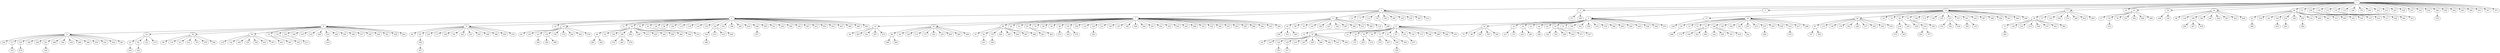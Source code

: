 digraph {
  1 -> 3;
  1 -> 4;
  1 -> 5;
  1 -> 12;
  1 -> 17;
  1 -> 23;
  1 -> 25;
  1 -> 30;
  1 -> 34;
  1 -> 48;
  1 -> 61;
  1 -> 128;
  1 -> 130;
  1 -> 131;
  1 -> 132;
  1 -> 133;
  1 -> 169;
  1 -> 178;
  1 -> 204;
  1 -> 210;
  1 -> 213;
  1 -> 227;
  1 -> 236;
  1 -> 237;
  1 -> 241;
  1 -> 242;
  1 -> 246;
  1 -> 256;
  1 -> 262;
  1 -> 263;
  1 -> 269;
  1 -> 323;
  1 -> 347;
  1 -> 471;
  3 -> 2;
  3 -> 7;
  3 -> 9;
  3 -> 37;
  3 -> 77;
  3 -> 112;
  3 -> 135;
  3 -> 162;
  3 -> 180;
  3 -> 183;
  3 -> 235;
  3 -> 285;
  3 -> 331;
  4 -> 271;
  4 -> 326;
  5 -> 0;
  12 -> 13;
  12 -> 20;
  12 -> 26;
  12 -> 29;
  12 -> 32;
  12 -> 69;
  12 -> 78;
  12 -> 104;
  12 -> 113;
  12 -> 136;
  12 -> 139;
  12 -> 153;
  12 -> 157;
  12 -> 201;
  12 -> 225;
  12 -> 387;
  12 -> 398;
  12 -> 399;
  12 -> 401;
  12 -> 480;
  12 -> 494;
  17 -> 35;
  17 -> 57;
  17 -> 143;
  17 -> 340;
  17 -> 374;
  17 -> 409;
  17 -> 422;
  17 -> 484;
  25 -> 27;
  25 -> 52;
  25 -> 76;
  25 -> 255;
  25 -> 393;
  25 -> 406;
  25 -> 469;
  30 -> 166;
  30 -> 336;
  34 -> 98;
  34 -> 126;
  34 -> 164;
  34 -> 182;
  34 -> 239;
  34 -> 284;
  34 -> 287;
  34 -> 322;
  34 -> 426;
  48 -> 82;
  48 -> 144;
  48 -> 161;
  48 -> 192;
  48 -> 234;
  48 -> 238;
  48 -> 258;
  48 -> 270;
  48 -> 298;
  48 -> 302;
  48 -> 371;
  48 -> 493;
  128 -> 243;
  128 -> 355;
  128 -> 375;
  128 -> 418;
  130 -> 217;
  132 -> 384;
  132 -> 404;
  132 -> 411;
  246 -> 316;
  2 -> 6;
  2 -> 8;
  2 -> 10;
  2 -> 19;
  2 -> 21;
  2 -> 38;
  2 -> 58;
  2 -> 63;
  2 -> 68;
  2 -> 88;
  2 -> 106;
  2 -> 115;
  2 -> 118;
  2 -> 134;
  2 -> 155;
  2 -> 159;
  2 -> 181;
  2 -> 198;
  2 -> 205;
  2 -> 229;
  2 -> 289;
  2 -> 300;
  2 -> 321;
  2 -> 354;
  2 -> 390;
  2 -> 395;
  2 -> 397;
  2 -> 412;
  2 -> 452;
  2 -> 454;
  2 -> 467;
  2 -> 468;
  2 -> 485;
  2 -> 491;
  7 -> 14;
  7 -> 18;
  7 -> 39;
  7 -> 49;
  7 -> 50;
  7 -> 65;
  7 -> 70;
  7 -> 84;
  7 -> 92;
  7 -> 96;
  7 -> 101;
  7 -> 109;
  7 -> 116;
  7 -> 120;
  7 -> 123;
  7 -> 150;
  7 -> 167;
  7 -> 186;
  7 -> 208;
  7 -> 244;
  7 -> 247;
  7 -> 252;
  7 -> 253;
  7 -> 254;
  7 -> 261;
  7 -> 288;
  7 -> 334;
  7 -> 345;
  7 -> 346;
  7 -> 357;
  7 -> 363;
  7 -> 383;
  7 -> 388;
  7 -> 394;
  7 -> 410;
  7 -> 495;
  9 -> 45;
  9 -> 66;
  9 -> 74;
  9 -> 105;
  9 -> 196;
  9 -> 327;
  9 -> 342;
  9 -> 367;
  9 -> 380;
  9 -> 415;
  9 -> 489;
  37 -> 114;
  135 -> 408;
  0 -> 11;
  0 -> 16;
  0 -> 22;
  0 -> 36;
  0 -> 43;
  0 -> 44;
  0 -> 54;
  0 -> 55;
  0 -> 91;
  0 -> 199;
  0 -> 245;
  0 -> 250;
  0 -> 274;
  0 -> 279;
  0 -> 286;
  0 -> 303;
  0 -> 329;
  0 -> 420;
  0 -> 436;
  0 -> 458;
  0 -> 472;
  13 -> 108;
  20 -> 40;
  20 -> 47;
  20 -> 51;
  20 -> 72;
  20 -> 148;
  20 -> 187;
  20 -> 194;
  20 -> 195;
  20 -> 207;
  20 -> 215;
  20 -> 275;
  20 -> 297;
  20 -> 338;
  20 -> 416;
  20 -> 417;
  20 -> 498;
  26 -> 87;
  26 -> 111;
  26 -> 138;
  26 -> 179;
  26 -> 202;
  26 -> 249;
  26 -> 277;
  26 -> 293;
  26 -> 343;
  26 -> 455;
  69 -> 218;
  69 -> 230;
  78 -> 184;
  78 -> 219;
  78 -> 259;
  153 -> 276;
  153 -> 330;
  153 -> 439;
  201 -> 309;
  201 -> 315;
  35 -> 71;
  35 -> 102;
  35 -> 122;
  35 -> 214;
  35 -> 306;
  35 -> 370;
  35 -> 391;
  35 -> 482;
  52 -> 414;
  164 -> 206;
  164 -> 407;
  164 -> 459;
  82 -> 266;
  192 -> 453;
  234 -> 465;
  258 -> 360;
  6 -> 15;
  6 -> 24;
  6 -> 28;
  6 -> 59;
  6 -> 79;
  6 -> 110;
  6 -> 145;
  6 -> 165;
  6 -> 197;
  6 -> 223;
  6 -> 228;
  6 -> 233;
  6 -> 240;
  6 -> 305;
  6 -> 308;
  6 -> 317;
  6 -> 320;
  6 -> 328;
  6 -> 381;
  6 -> 438;
  6 -> 450;
  8 -> 46;
  8 -> 83;
  8 -> 163;
  8 -> 177;
  8 -> 185;
  8 -> 191;
  8 -> 222;
  8 -> 231;
  8 -> 291;
  8 -> 348;
  8 -> 386;
  8 -> 456;
  8 -> 474;
  19 -> 94;
  19 -> 107;
  19 -> 121;
  19 -> 154;
  19 -> 158;
  19 -> 170;
  19 -> 260;
  19 -> 362;
  19 -> 378;
  38 -> 89;
  38 -> 93;
  38 -> 156;
  38 -> 160;
  38 -> 264;
  38 -> 290;
  38 -> 313;
  38 -> 425;
  38 -> 443;
  38 -> 466;
  38 -> 486;
  63 -> 168;
  68 -> 314;
  159 -> 318;
  159 -> 413;
  159 -> 419;
  159 -> 492;
  289 -> 437;
  14 -> 90;
  14 -> 403;
  14 -> 421;
  14 -> 447;
  14 -> 475;
  18 -> 60;
  18 -> 62;
  18 -> 146;
  18 -> 171;
  18 -> 175;
  18 -> 193;
  18 -> 335;
  18 -> 405;
  18 -> 464;
  18 -> 496;
  39 -> 67;
  39 -> 80;
  39 -> 176;
  39 -> 282;
  39 -> 304;
  39 -> 444;
  39 -> 487;
  39 -> 488;
  65 -> 281;
  65 -> 483;
  96 -> 473;
  101 -> 324;
  101 -> 372;
  120 -> 220;
  45 -> 200;
  45 -> 351;
  45 -> 463;
  11 -> 31;
  11 -> 33;
  11 -> 41;
  11 -> 42;
  11 -> 56;
  11 -> 64;
  11 -> 73;
  11 -> 81;
  11 -> 97;
  11 -> 141;
  11 -> 152;
  11 -> 173;
  11 -> 190;
  11 -> 299;
  11 -> 448;
  11 -> 470;
  16 -> 75;
  16 -> 86;
  16 -> 209;
  16 -> 333;
  16 -> 364;
  22 -> 127;
  22 -> 151;
  36 -> 423;
  36 -> 481;
  44 -> 440;
  55 -> 140;
  55 -> 232;
  55 -> 248;
  55 -> 442;
  55 -> 477;
  91 -> 427;
  40 -> 499;
  72 -> 172;
  72 -> 339;
  72 -> 361;
  72 -> 402;
  148 -> 224;
  148 -> 265;
  148 -> 353;
  148 -> 435;
  195 -> 332;
  275 -> 446;
  416 -> 476;
  87 -> 147;
  87 -> 283;
  218 -> 272;
  218 -> 365;
  219 -> 350;
  219 -> 377;
  71 -> 349;
  15 -> 100;
  15 -> 117;
  15 -> 125;
  15 -> 188;
  15 -> 226;
  15 -> 251;
  15 -> 268;
  15 -> 344;
  15 -> 359;
  15 -> 366;
  15 -> 369;
  15 -> 430;
  15 -> 432;
  15 -> 434;
  15 -> 497;
  24 -> 53;
  24 -> 85;
  24 -> 212;
  24 -> 273;
  28 -> 99;
  28 -> 174;
  28 -> 311;
  28 -> 312;
  28 -> 373;
  28 -> 379;
  28 -> 396;
  59 -> 119;
  59 -> 142;
  59 -> 292;
  59 -> 325;
  59 -> 356;
  59 -> 441;
  59 -> 457;
  79 -> 341;
  79 -> 461;
  110 -> 352;
  145 -> 211;
  233 -> 433;
  83 -> 294;
  121 -> 280;
  154 -> 189;
  154 -> 389;
  89 -> 385;
  89 -> 400;
  160 -> 376;
  160 -> 462;
  160 -> 479;
  318 -> 490;
  60 -> 368;
  60 -> 460;
  80 -> 221;
  176 -> 358;
  33 -> 95;
  33 -> 103;
  33 -> 124;
  33 -> 129;
  33 -> 216;
  33 -> 267;
  33 -> 295;
  33 -> 296;
  33 -> 382;
  33 -> 431;
  33 -> 449;
  42 -> 137;
  56 -> 203;
  56 -> 310;
  73 -> 278;
  73 -> 307;
  81 -> 149;
  81 -> 392;
  141 -> 257;
  117 -> 319;
  125 -> 478;
  251 -> 424;
  53 -> 428;
  85 -> 445;
  294 -> 451;
  124 -> 301;
  129 -> 337;
  149 -> 429;
}